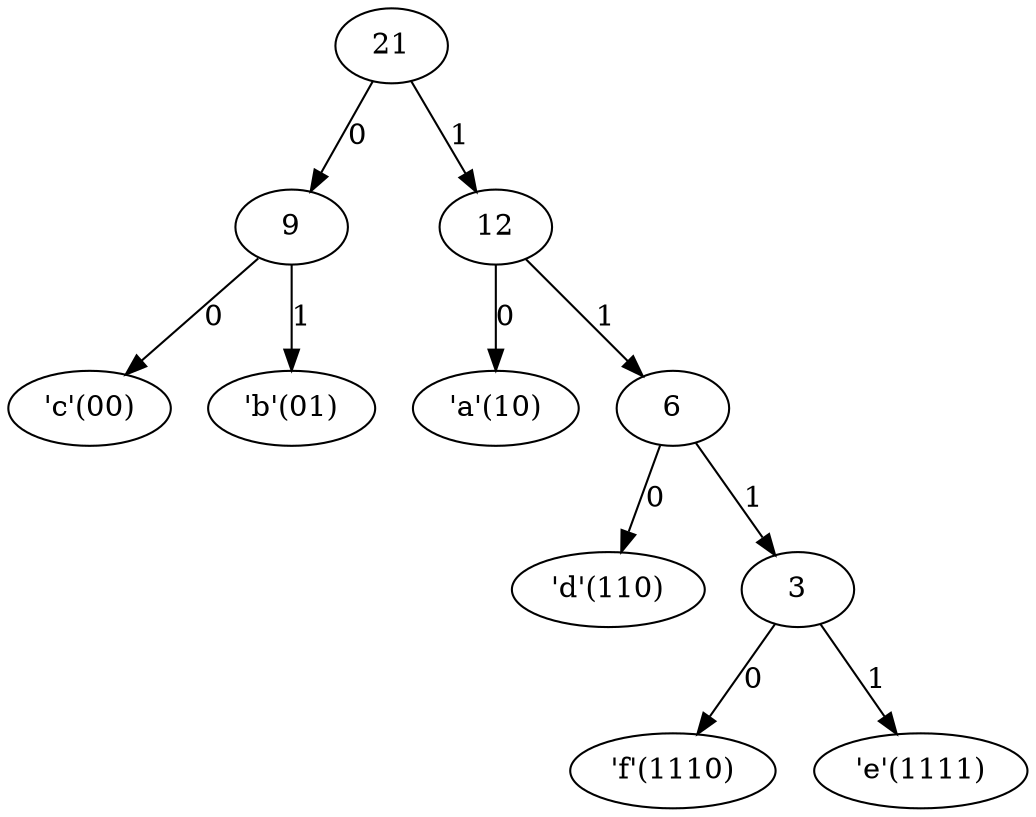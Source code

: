 digraph G{
132 [label="21"];
132 -> 130 [label = "0"];
130 [label="9"];
130 -> 99 [label = "0"];
99 [label="'c'(00)"];
130 -> 98 [label = "1"];
98 [label="'b'(01)"];
132 -> 131 [label = "1"];
131 [label="12"];
131 -> 97 [label = "0"];
97 [label="'a'(10)"];
131 -> 129 [label = "1"];
129 [label="6"];
129 -> 100 [label = "0"];
100 [label="'d'(110)"];
129 -> 128 [label = "1"];
128 [label="3"];
128 -> 102 [label = "0"];
102 [label="'f'(1110)"];
128 -> 101 [label = "1"];
101 [label="'e'(1111)"];
}
